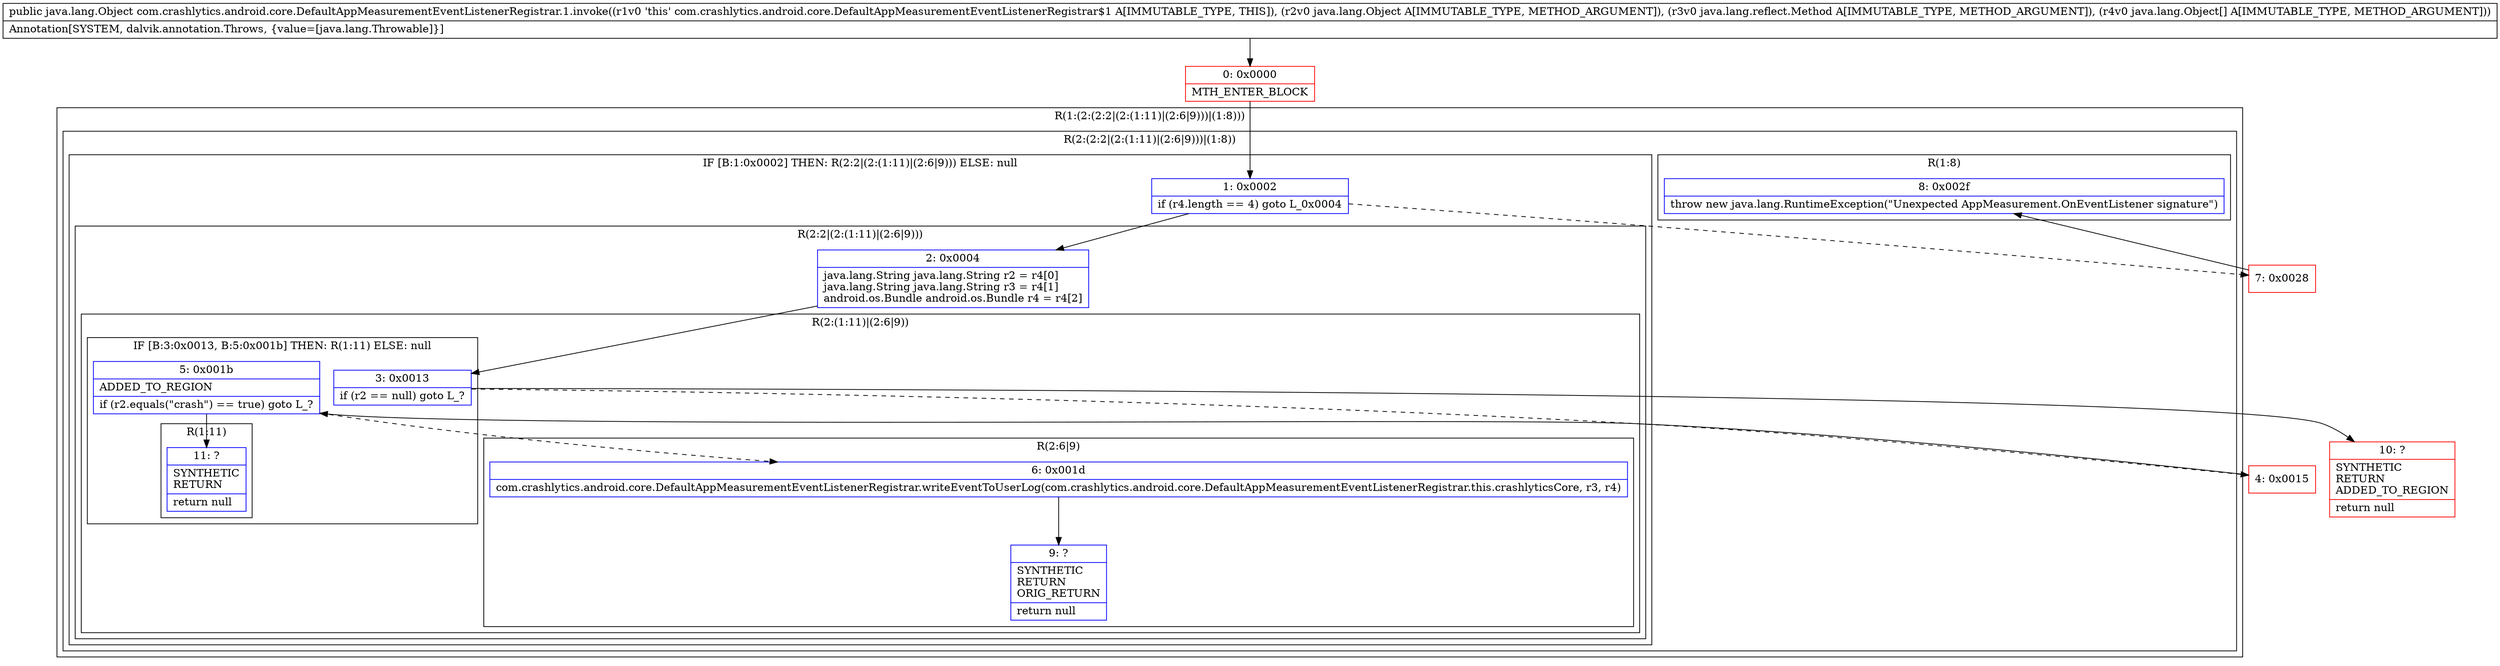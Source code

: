 digraph "CFG forcom.crashlytics.android.core.DefaultAppMeasurementEventListenerRegistrar.1.invoke(Ljava\/lang\/Object;Ljava\/lang\/reflect\/Method;[Ljava\/lang\/Object;)Ljava\/lang\/Object;" {
subgraph cluster_Region_1214164467 {
label = "R(1:(2:(2:2|(2:(1:11)|(2:6|9)))|(1:8)))";
node [shape=record,color=blue];
subgraph cluster_Region_994883383 {
label = "R(2:(2:2|(2:(1:11)|(2:6|9)))|(1:8))";
node [shape=record,color=blue];
subgraph cluster_IfRegion_433883972 {
label = "IF [B:1:0x0002] THEN: R(2:2|(2:(1:11)|(2:6|9))) ELSE: null";
node [shape=record,color=blue];
Node_1 [shape=record,label="{1\:\ 0x0002|if (r4.length == 4) goto L_0x0004\l}"];
subgraph cluster_Region_368551295 {
label = "R(2:2|(2:(1:11)|(2:6|9)))";
node [shape=record,color=blue];
Node_2 [shape=record,label="{2\:\ 0x0004|java.lang.String java.lang.String r2 = r4[0]\ljava.lang.String java.lang.String r3 = r4[1]\landroid.os.Bundle android.os.Bundle r4 = r4[2]\l}"];
subgraph cluster_Region_1220250713 {
label = "R(2:(1:11)|(2:6|9))";
node [shape=record,color=blue];
subgraph cluster_IfRegion_1508280614 {
label = "IF [B:3:0x0013, B:5:0x001b] THEN: R(1:11) ELSE: null";
node [shape=record,color=blue];
Node_3 [shape=record,label="{3\:\ 0x0013|if (r2 == null) goto L_?\l}"];
Node_5 [shape=record,label="{5\:\ 0x001b|ADDED_TO_REGION\l|if (r2.equals(\"crash\") == true) goto L_?\l}"];
subgraph cluster_Region_1974964616 {
label = "R(1:11)";
node [shape=record,color=blue];
Node_11 [shape=record,label="{11\:\ ?|SYNTHETIC\lRETURN\l|return null\l}"];
}
}
subgraph cluster_Region_2082187134 {
label = "R(2:6|9)";
node [shape=record,color=blue];
Node_6 [shape=record,label="{6\:\ 0x001d|com.crashlytics.android.core.DefaultAppMeasurementEventListenerRegistrar.writeEventToUserLog(com.crashlytics.android.core.DefaultAppMeasurementEventListenerRegistrar.this.crashlyticsCore, r3, r4)\l}"];
Node_9 [shape=record,label="{9\:\ ?|SYNTHETIC\lRETURN\lORIG_RETURN\l|return null\l}"];
}
}
}
}
subgraph cluster_Region_731673862 {
label = "R(1:8)";
node [shape=record,color=blue];
Node_8 [shape=record,label="{8\:\ 0x002f|throw new java.lang.RuntimeException(\"Unexpected AppMeasurement.OnEventListener signature\")\l}"];
}
}
}
Node_0 [shape=record,color=red,label="{0\:\ 0x0000|MTH_ENTER_BLOCK\l}"];
Node_4 [shape=record,color=red,label="{4\:\ 0x0015}"];
Node_7 [shape=record,color=red,label="{7\:\ 0x0028}"];
Node_10 [shape=record,color=red,label="{10\:\ ?|SYNTHETIC\lRETURN\lADDED_TO_REGION\l|return null\l}"];
MethodNode[shape=record,label="{public java.lang.Object com.crashlytics.android.core.DefaultAppMeasurementEventListenerRegistrar.1.invoke((r1v0 'this' com.crashlytics.android.core.DefaultAppMeasurementEventListenerRegistrar$1 A[IMMUTABLE_TYPE, THIS]), (r2v0 java.lang.Object A[IMMUTABLE_TYPE, METHOD_ARGUMENT]), (r3v0 java.lang.reflect.Method A[IMMUTABLE_TYPE, METHOD_ARGUMENT]), (r4v0 java.lang.Object[] A[IMMUTABLE_TYPE, METHOD_ARGUMENT]))  | Annotation[SYSTEM, dalvik.annotation.Throws, \{value=[java.lang.Throwable]\}]\l}"];
MethodNode -> Node_0;
Node_1 -> Node_2;
Node_1 -> Node_7[style=dashed];
Node_2 -> Node_3;
Node_3 -> Node_4[style=dashed];
Node_3 -> Node_10;
Node_5 -> Node_6[style=dashed];
Node_5 -> Node_11;
Node_6 -> Node_9;
Node_0 -> Node_1;
Node_4 -> Node_5;
Node_7 -> Node_8;
}

